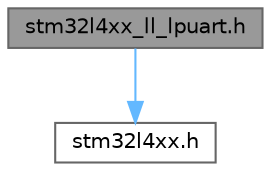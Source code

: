 digraph "stm32l4xx_ll_lpuart.h"
{
 // LATEX_PDF_SIZE
  bgcolor="transparent";
  edge [fontname=Helvetica,fontsize=10,labelfontname=Helvetica,labelfontsize=10];
  node [fontname=Helvetica,fontsize=10,shape=box,height=0.2,width=0.4];
  Node1 [id="Node000001",label="stm32l4xx_ll_lpuart.h",height=0.2,width=0.4,color="gray40", fillcolor="grey60", style="filled", fontcolor="black",tooltip="Header file of LPUART LL module."];
  Node1 -> Node2 [id="edge1_Node000001_Node000002",color="steelblue1",style="solid",tooltip=" "];
  Node2 [id="Node000002",label="stm32l4xx.h",height=0.2,width=0.4,color="grey40", fillcolor="white", style="filled",URL="$stm32l4xx_8h.html",tooltip="CMSIS STM32L4xx Device Peripheral Access Layer Header File."];
}
